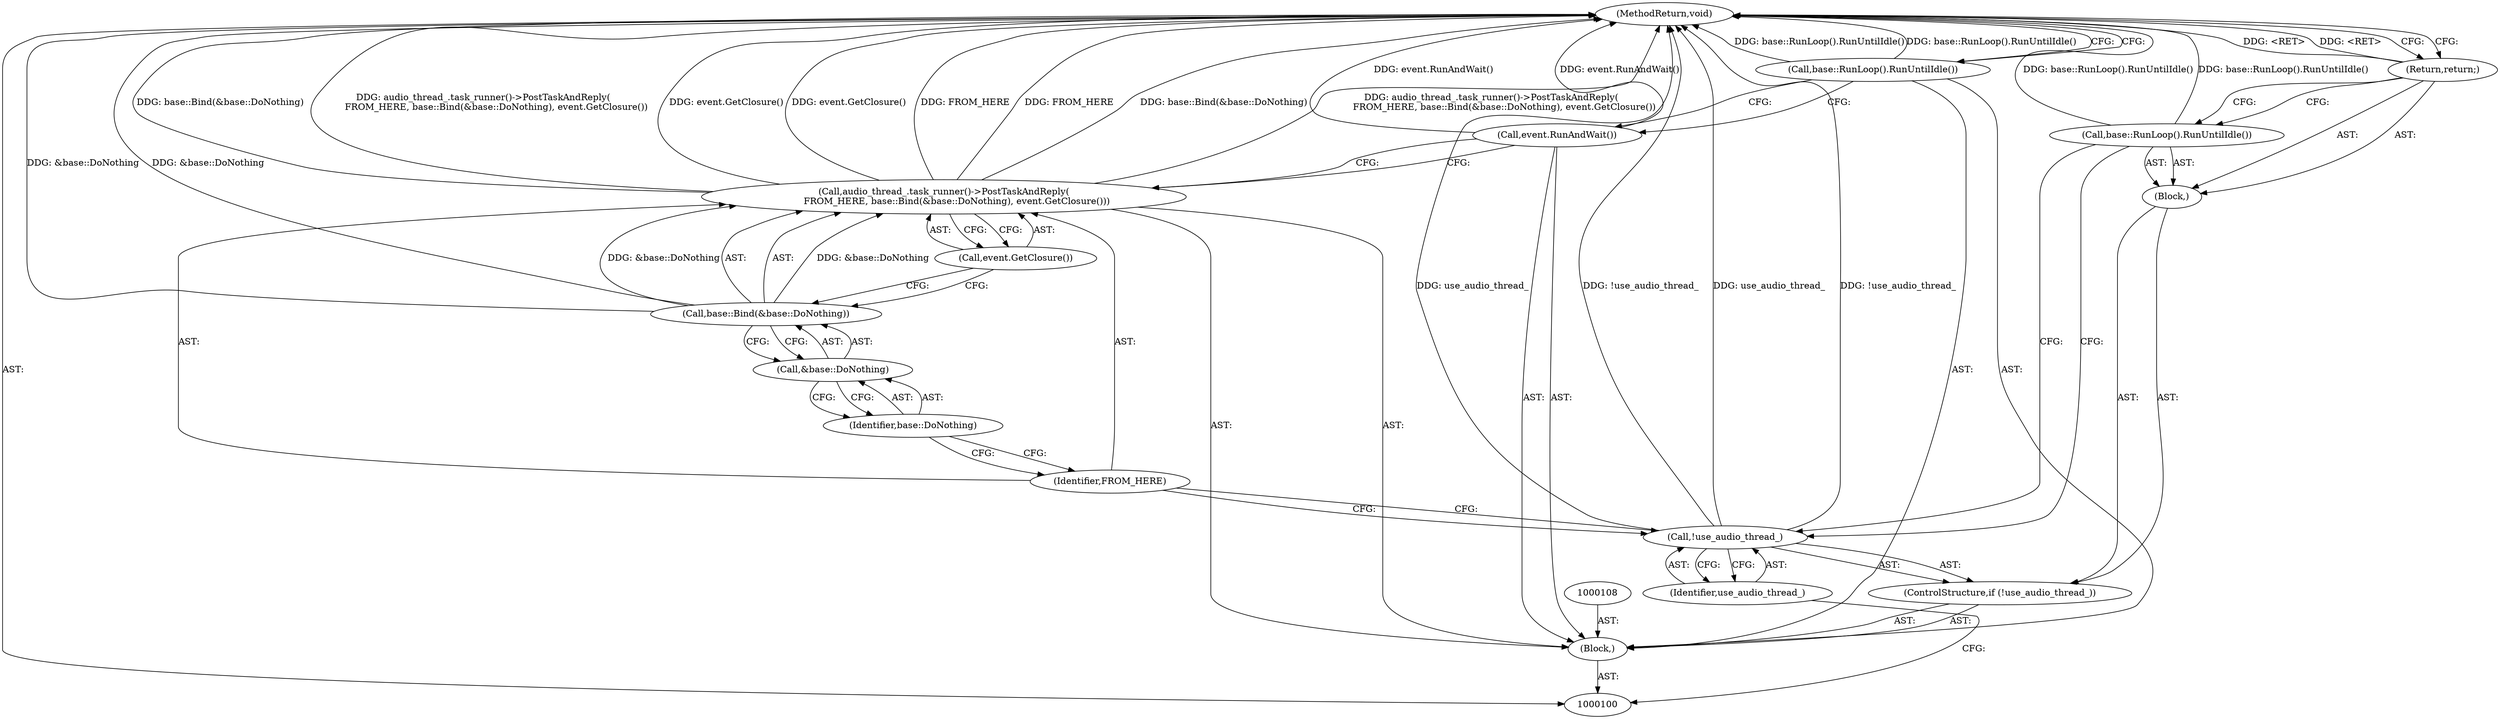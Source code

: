 digraph "0_Chrome_04ff52bb66284467ccb43d90800013b89ee8db75_9" {
"1000101" [label="(Block,)"];
"1000117" [label="(MethodReturn,void)"];
"1000116" [label="(Call,base::RunLoop().RunUntilIdle())"];
"1000104" [label="(Identifier,use_audio_thread_)"];
"1000105" [label="(Block,)"];
"1000102" [label="(ControlStructure,if (!use_audio_thread_))"];
"1000103" [label="(Call,!use_audio_thread_)"];
"1000106" [label="(Call,base::RunLoop().RunUntilIdle())"];
"1000107" [label="(Return,return;)"];
"1000109" [label="(Call,audio_thread_.task_runner()->PostTaskAndReply(\n         FROM_HERE, base::Bind(&base::DoNothing), event.GetClosure()))"];
"1000111" [label="(Call,base::Bind(&base::DoNothing))"];
"1000112" [label="(Call,&base::DoNothing)"];
"1000113" [label="(Identifier,base::DoNothing)"];
"1000114" [label="(Call,event.GetClosure())"];
"1000110" [label="(Identifier,FROM_HERE)"];
"1000115" [label="(Call,event.RunAndWait())"];
"1000101" -> "1000100"  [label="AST: "];
"1000102" -> "1000101"  [label="AST: "];
"1000108" -> "1000101"  [label="AST: "];
"1000109" -> "1000101"  [label="AST: "];
"1000115" -> "1000101"  [label="AST: "];
"1000116" -> "1000101"  [label="AST: "];
"1000117" -> "1000100"  [label="AST: "];
"1000117" -> "1000107"  [label="CFG: "];
"1000117" -> "1000116"  [label="CFG: "];
"1000103" -> "1000117"  [label="DDG: use_audio_thread_"];
"1000103" -> "1000117"  [label="DDG: !use_audio_thread_"];
"1000109" -> "1000117"  [label="DDG: event.GetClosure()"];
"1000109" -> "1000117"  [label="DDG: FROM_HERE"];
"1000109" -> "1000117"  [label="DDG: base::Bind(&base::DoNothing)"];
"1000109" -> "1000117"  [label="DDG: audio_thread_.task_runner()->PostTaskAndReply(\n         FROM_HERE, base::Bind(&base::DoNothing), event.GetClosure())"];
"1000115" -> "1000117"  [label="DDG: event.RunAndWait()"];
"1000111" -> "1000117"  [label="DDG: &base::DoNothing"];
"1000116" -> "1000117"  [label="DDG: base::RunLoop().RunUntilIdle()"];
"1000106" -> "1000117"  [label="DDG: base::RunLoop().RunUntilIdle()"];
"1000107" -> "1000117"  [label="DDG: <RET>"];
"1000116" -> "1000101"  [label="AST: "];
"1000116" -> "1000115"  [label="CFG: "];
"1000117" -> "1000116"  [label="CFG: "];
"1000116" -> "1000117"  [label="DDG: base::RunLoop().RunUntilIdle()"];
"1000104" -> "1000103"  [label="AST: "];
"1000104" -> "1000100"  [label="CFG: "];
"1000103" -> "1000104"  [label="CFG: "];
"1000105" -> "1000102"  [label="AST: "];
"1000106" -> "1000105"  [label="AST: "];
"1000107" -> "1000105"  [label="AST: "];
"1000102" -> "1000101"  [label="AST: "];
"1000103" -> "1000102"  [label="AST: "];
"1000105" -> "1000102"  [label="AST: "];
"1000103" -> "1000102"  [label="AST: "];
"1000103" -> "1000104"  [label="CFG: "];
"1000104" -> "1000103"  [label="AST: "];
"1000106" -> "1000103"  [label="CFG: "];
"1000110" -> "1000103"  [label="CFG: "];
"1000103" -> "1000117"  [label="DDG: use_audio_thread_"];
"1000103" -> "1000117"  [label="DDG: !use_audio_thread_"];
"1000106" -> "1000105"  [label="AST: "];
"1000106" -> "1000103"  [label="CFG: "];
"1000107" -> "1000106"  [label="CFG: "];
"1000106" -> "1000117"  [label="DDG: base::RunLoop().RunUntilIdle()"];
"1000107" -> "1000105"  [label="AST: "];
"1000107" -> "1000106"  [label="CFG: "];
"1000117" -> "1000107"  [label="CFG: "];
"1000107" -> "1000117"  [label="DDG: <RET>"];
"1000109" -> "1000101"  [label="AST: "];
"1000109" -> "1000114"  [label="CFG: "];
"1000110" -> "1000109"  [label="AST: "];
"1000111" -> "1000109"  [label="AST: "];
"1000114" -> "1000109"  [label="AST: "];
"1000115" -> "1000109"  [label="CFG: "];
"1000109" -> "1000117"  [label="DDG: event.GetClosure()"];
"1000109" -> "1000117"  [label="DDG: FROM_HERE"];
"1000109" -> "1000117"  [label="DDG: base::Bind(&base::DoNothing)"];
"1000109" -> "1000117"  [label="DDG: audio_thread_.task_runner()->PostTaskAndReply(\n         FROM_HERE, base::Bind(&base::DoNothing), event.GetClosure())"];
"1000111" -> "1000109"  [label="DDG: &base::DoNothing"];
"1000111" -> "1000109"  [label="AST: "];
"1000111" -> "1000112"  [label="CFG: "];
"1000112" -> "1000111"  [label="AST: "];
"1000114" -> "1000111"  [label="CFG: "];
"1000111" -> "1000117"  [label="DDG: &base::DoNothing"];
"1000111" -> "1000109"  [label="DDG: &base::DoNothing"];
"1000112" -> "1000111"  [label="AST: "];
"1000112" -> "1000113"  [label="CFG: "];
"1000113" -> "1000112"  [label="AST: "];
"1000111" -> "1000112"  [label="CFG: "];
"1000113" -> "1000112"  [label="AST: "];
"1000113" -> "1000110"  [label="CFG: "];
"1000112" -> "1000113"  [label="CFG: "];
"1000114" -> "1000109"  [label="AST: "];
"1000114" -> "1000111"  [label="CFG: "];
"1000109" -> "1000114"  [label="CFG: "];
"1000110" -> "1000109"  [label="AST: "];
"1000110" -> "1000103"  [label="CFG: "];
"1000113" -> "1000110"  [label="CFG: "];
"1000115" -> "1000101"  [label="AST: "];
"1000115" -> "1000109"  [label="CFG: "];
"1000116" -> "1000115"  [label="CFG: "];
"1000115" -> "1000117"  [label="DDG: event.RunAndWait()"];
}
